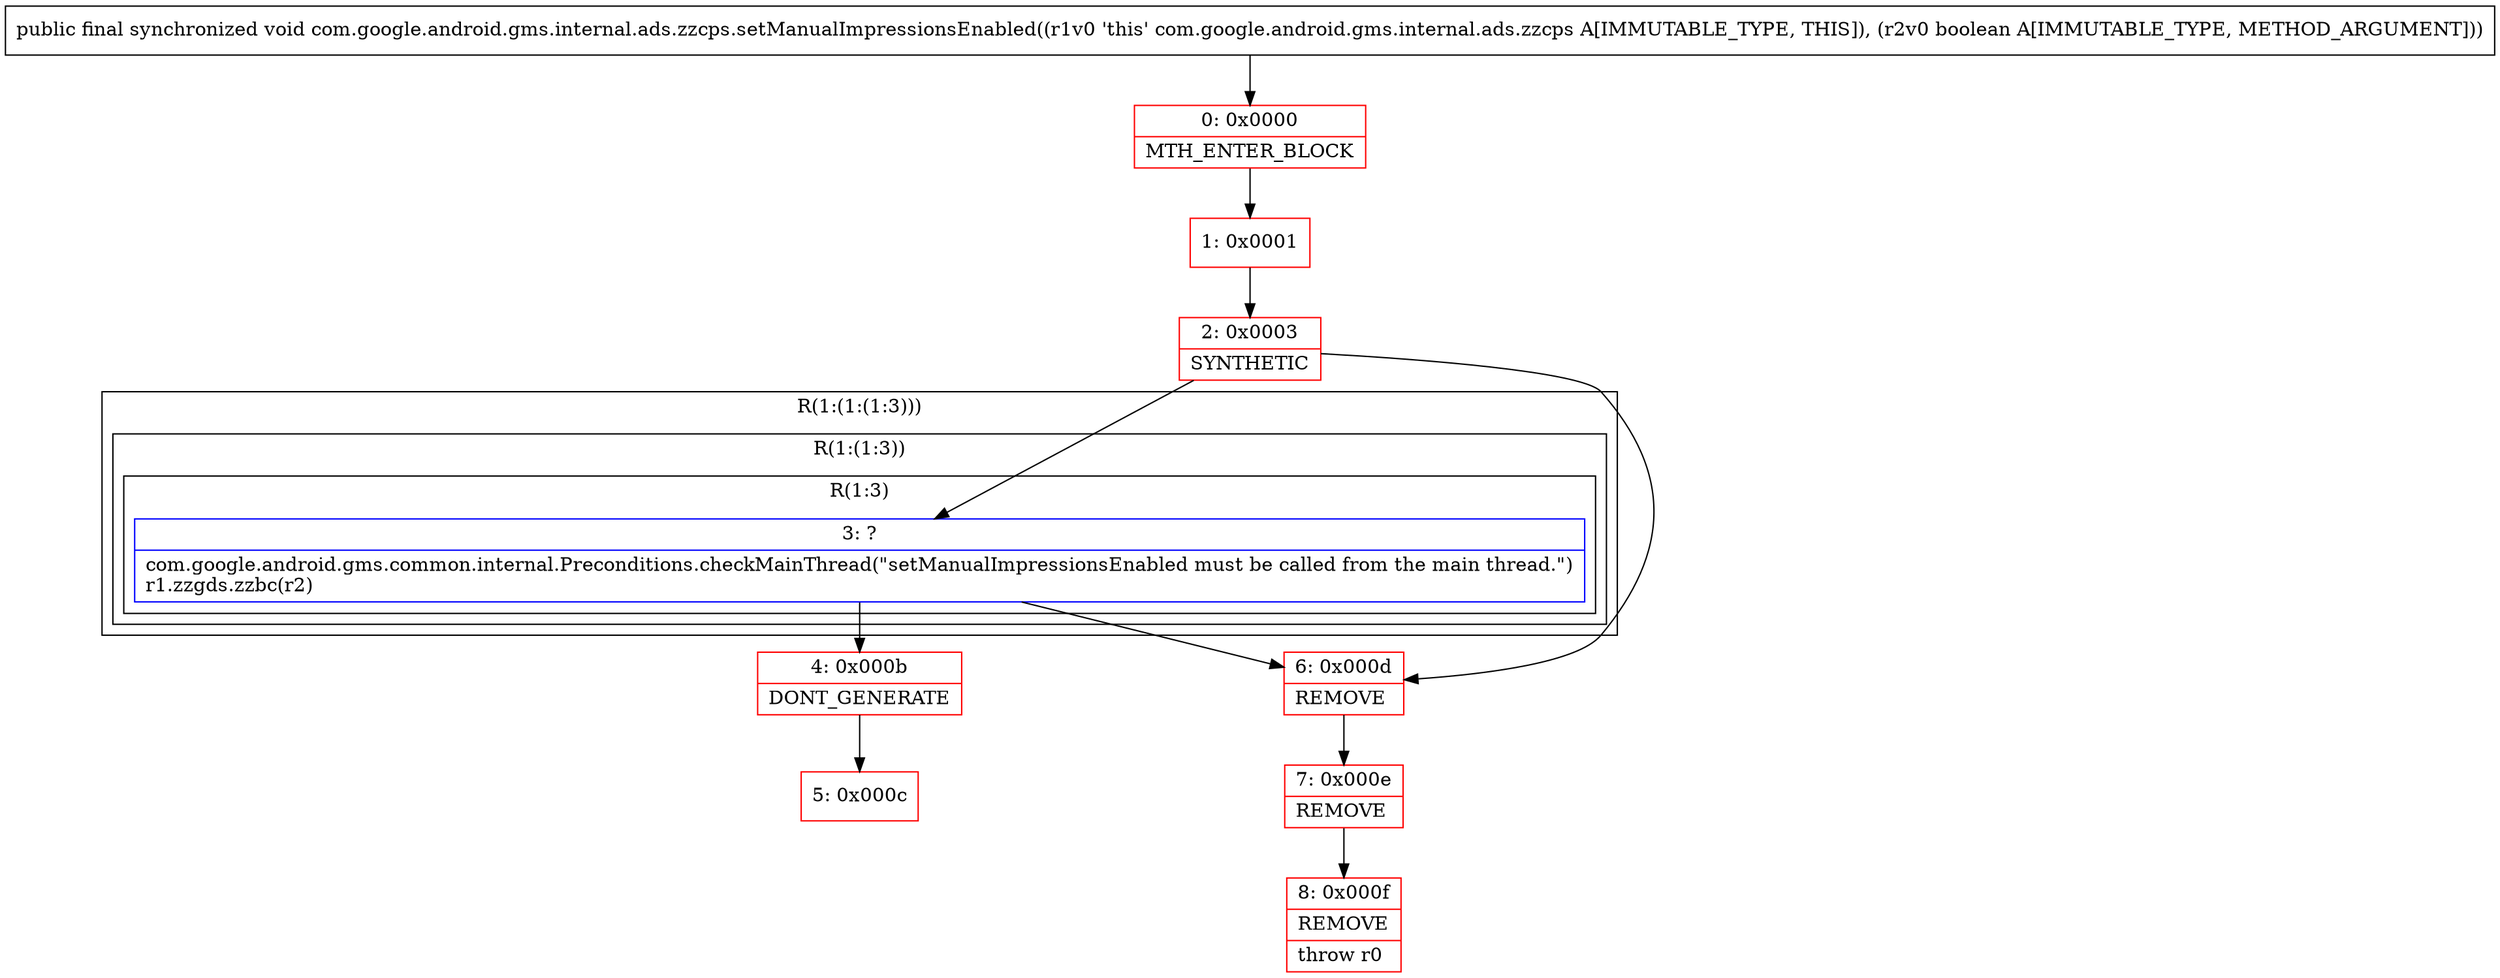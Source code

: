 digraph "CFG forcom.google.android.gms.internal.ads.zzcps.setManualImpressionsEnabled(Z)V" {
subgraph cluster_Region_1979566007 {
label = "R(1:(1:(1:3)))";
node [shape=record,color=blue];
subgraph cluster_Region_1012642938 {
label = "R(1:(1:3))";
node [shape=record,color=blue];
subgraph cluster_Region_1065449445 {
label = "R(1:3)";
node [shape=record,color=blue];
Node_3 [shape=record,label="{3\:\ ?|com.google.android.gms.common.internal.Preconditions.checkMainThread(\"setManualImpressionsEnabled must be called from the main thread.\")\lr1.zzgds.zzbc(r2)\l}"];
}
}
}
Node_0 [shape=record,color=red,label="{0\:\ 0x0000|MTH_ENTER_BLOCK\l}"];
Node_1 [shape=record,color=red,label="{1\:\ 0x0001}"];
Node_2 [shape=record,color=red,label="{2\:\ 0x0003|SYNTHETIC\l}"];
Node_4 [shape=record,color=red,label="{4\:\ 0x000b|DONT_GENERATE\l}"];
Node_5 [shape=record,color=red,label="{5\:\ 0x000c}"];
Node_6 [shape=record,color=red,label="{6\:\ 0x000d|REMOVE\l}"];
Node_7 [shape=record,color=red,label="{7\:\ 0x000e|REMOVE\l}"];
Node_8 [shape=record,color=red,label="{8\:\ 0x000f|REMOVE\l|throw r0\l}"];
MethodNode[shape=record,label="{public final synchronized void com.google.android.gms.internal.ads.zzcps.setManualImpressionsEnabled((r1v0 'this' com.google.android.gms.internal.ads.zzcps A[IMMUTABLE_TYPE, THIS]), (r2v0 boolean A[IMMUTABLE_TYPE, METHOD_ARGUMENT])) }"];
MethodNode -> Node_0;
Node_3 -> Node_4;
Node_3 -> Node_6;
Node_0 -> Node_1;
Node_1 -> Node_2;
Node_2 -> Node_3;
Node_2 -> Node_6;
Node_4 -> Node_5;
Node_6 -> Node_7;
Node_7 -> Node_8;
}

